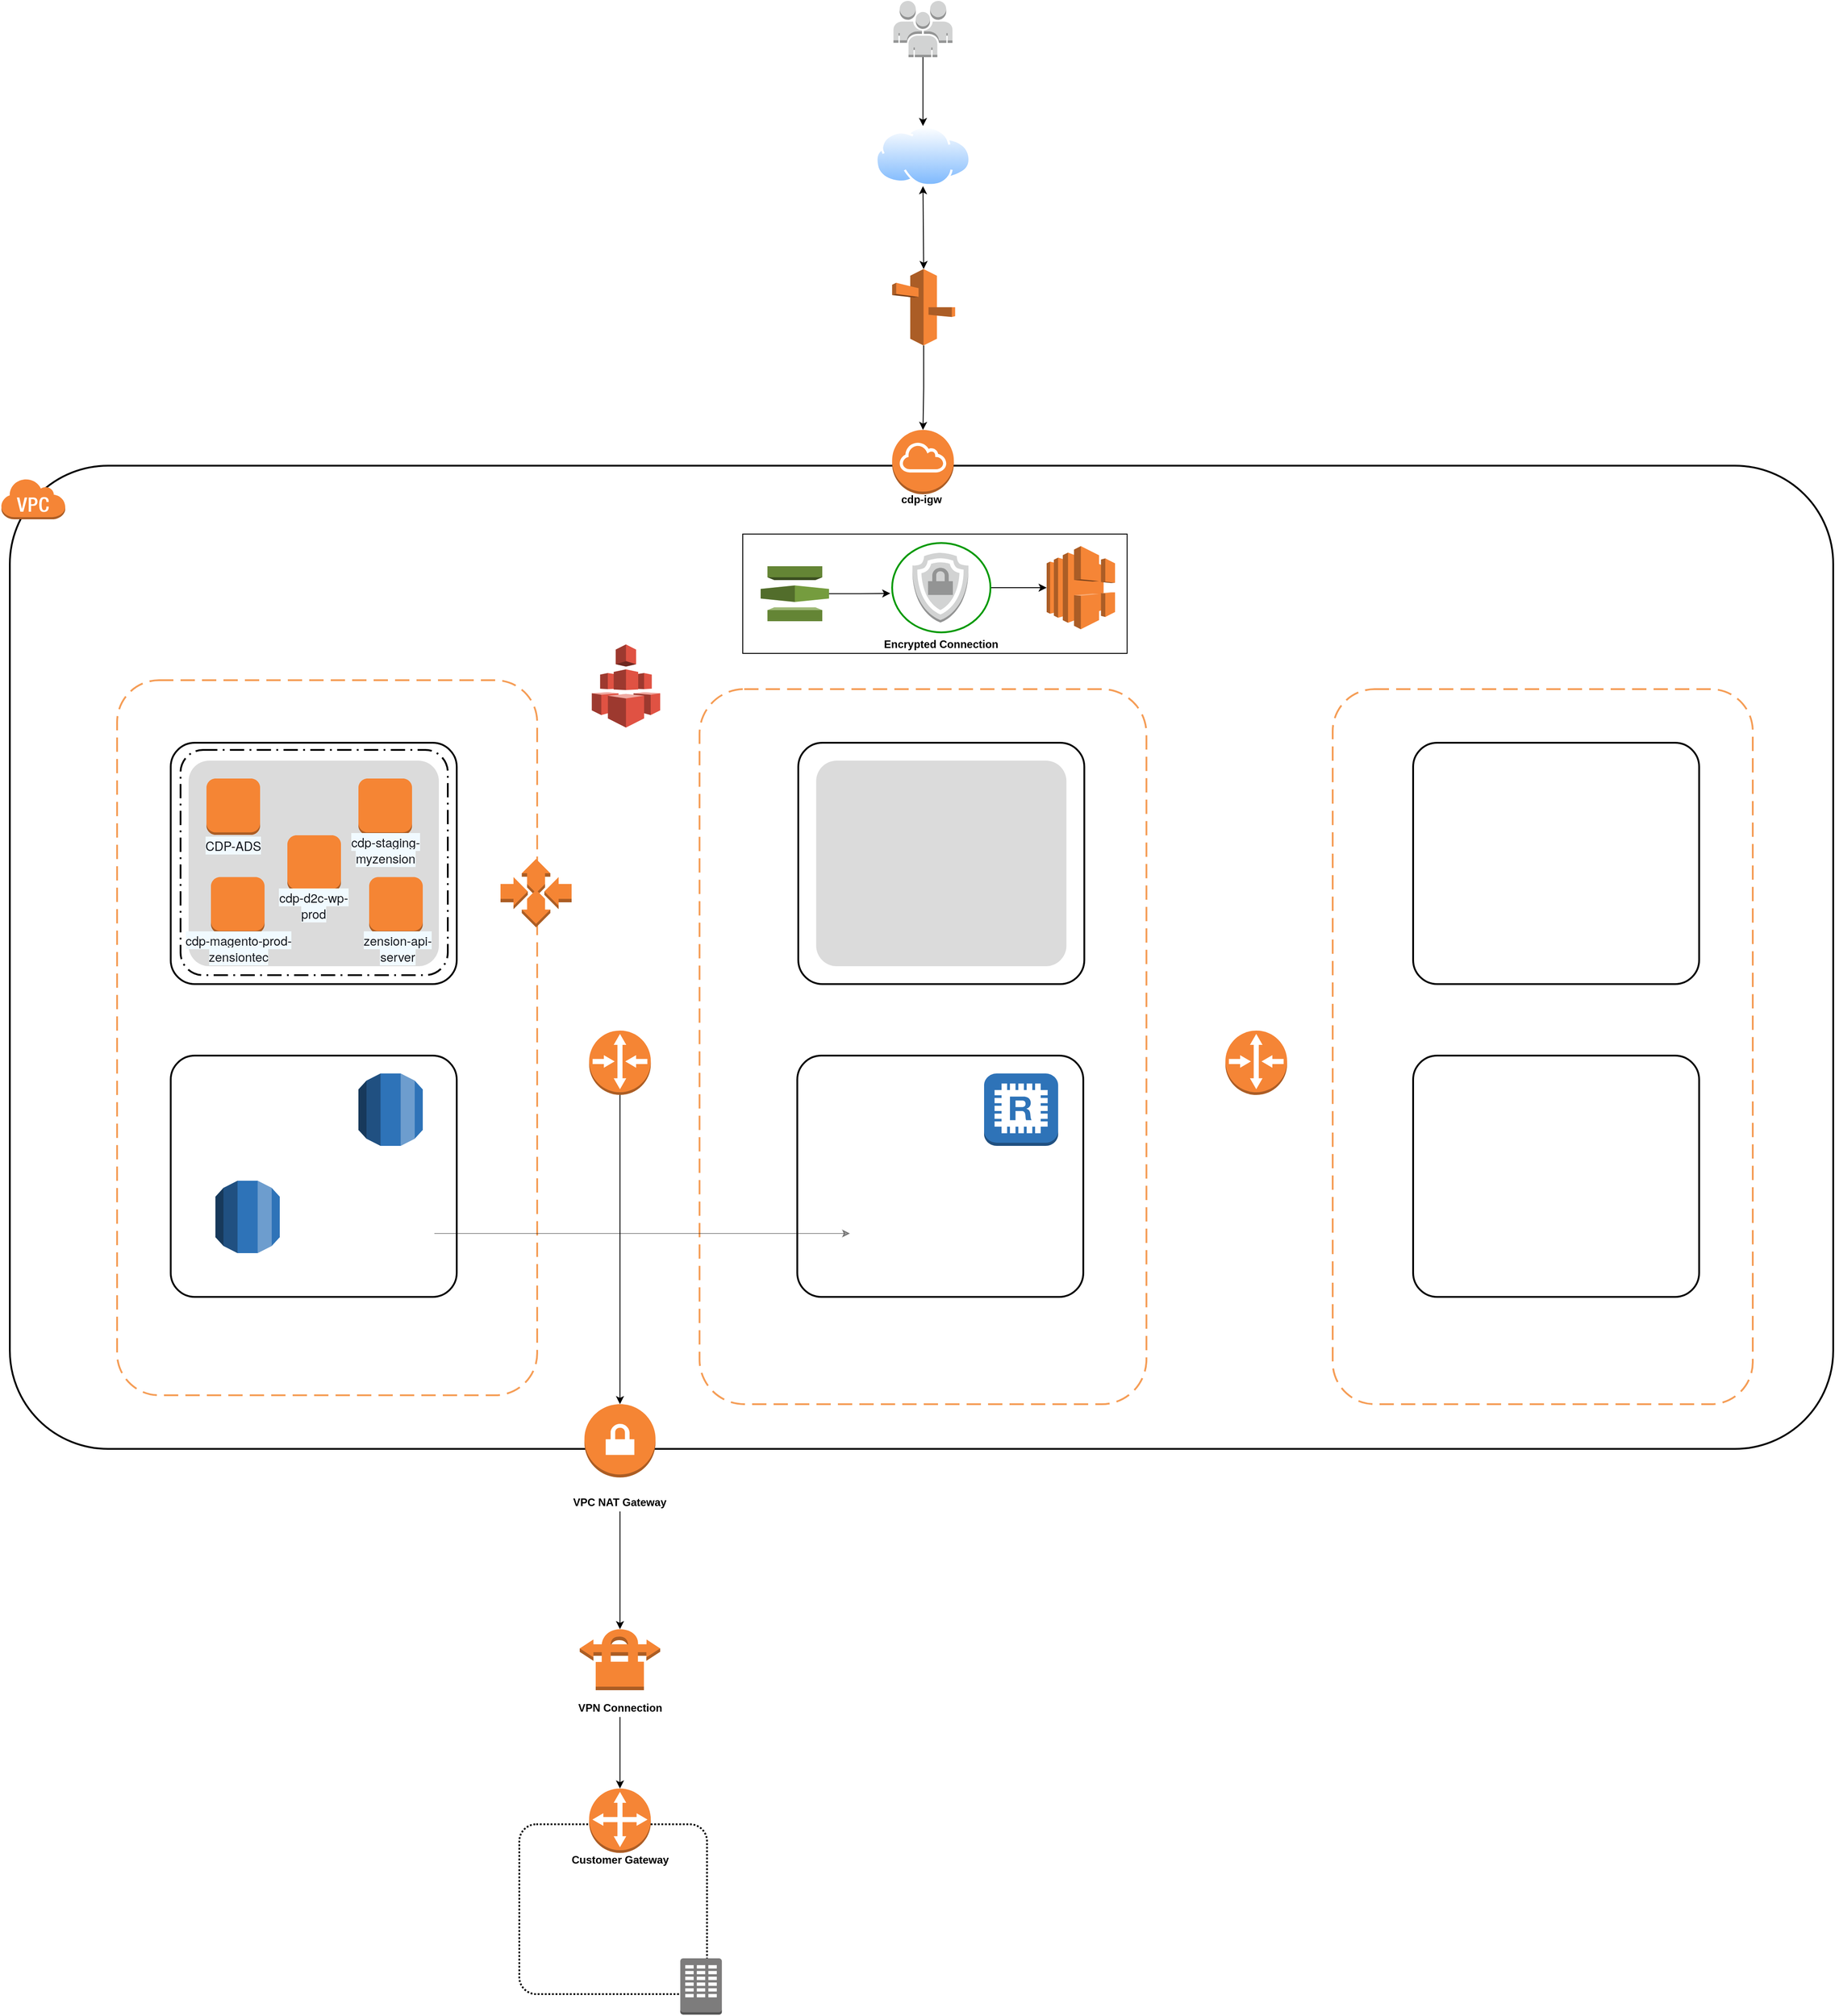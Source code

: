 <mxfile version="14.6.1" type="github">
  <diagram id="7ZLUcN2gDie3IPvi8qBO" name="Page-1">
    <mxGraphModel dx="2893" dy="3800" grid="1" gridSize="10" guides="1" tooltips="1" connect="1" arrows="1" fold="1" page="1" pageScale="1" pageWidth="850" pageHeight="1100" math="0" shadow="0">
      <root>
        <mxCell id="0" />
        <mxCell id="1" parent="0" />
        <mxCell id="BVzTkKo4KRWVbYDLSp9x-4" value="" style="rounded=1;arcSize=10;fillColor=none;gradientColor=none;strokeWidth=2;" parent="1" vertex="1">
          <mxGeometry x="60" y="-950" width="2040" height="1100" as="geometry" />
        </mxCell>
        <mxCell id="BVzTkKo4KRWVbYDLSp9x-5" value="" style="dashed=0;html=1;shape=mxgraph.aws3.virtual_private_cloud;fillColor=#F58536;gradientColor=none;dashed=0;" parent="1" vertex="1">
          <mxGeometry x="50" y="-936" width="72" height="46" as="geometry" />
        </mxCell>
        <mxCell id="BVzTkKo4KRWVbYDLSp9x-6" value="" style="rounded=1;arcSize=10;dashed=1;strokeColor=#F59D56;fillColor=none;gradientColor=none;dashPattern=8 4;strokeWidth=2;" parent="1" vertex="1">
          <mxGeometry x="831.63" y="-700" width="500" height="800" as="geometry" />
        </mxCell>
        <mxCell id="BVzTkKo4KRWVbYDLSp9x-7" value="" style="rounded=1;arcSize=10;dashed=1;strokeColor=#F59D56;fillColor=none;gradientColor=none;dashPattern=8 4;strokeWidth=2;" parent="1" vertex="1">
          <mxGeometry x="180" y="-710" width="470" height="800" as="geometry" />
        </mxCell>
        <mxCell id="BVzTkKo4KRWVbYDLSp9x-8" value="" style="rounded=1;arcSize=10;dashed=1;strokeColor=#F59D56;fillColor=none;gradientColor=none;dashPattern=8 4;strokeWidth=2;" parent="1" vertex="1">
          <mxGeometry x="1540" y="-700" width="470" height="800" as="geometry" />
        </mxCell>
        <mxCell id="BVzTkKo4KRWVbYDLSp9x-59" style="edgeStyle=orthogonalEdgeStyle;rounded=0;orthogonalLoop=1;jettySize=auto;html=1;exitX=0.5;exitY=1;exitDx=0;exitDy=0;exitPerimeter=0;entryX=0.5;entryY=0;entryDx=0;entryDy=0;" parent="1" source="BVzTkKo4KRWVbYDLSp9x-10" target="BVzTkKo4KRWVbYDLSp9x-58" edge="1">
          <mxGeometry relative="1" as="geometry" />
        </mxCell>
        <mxCell id="BVzTkKo4KRWVbYDLSp9x-10" value="" style="outlineConnect=0;dashed=0;verticalLabelPosition=bottom;verticalAlign=top;align=center;html=1;shape=mxgraph.aws3.users;fillColor=#D2D3D3;gradientColor=none;" parent="1" vertex="1">
          <mxGeometry x="1048.63" y="-1470" width="66" height="63" as="geometry" />
        </mxCell>
        <mxCell id="BVzTkKo4KRWVbYDLSp9x-57" style="edgeStyle=orthogonalEdgeStyle;rounded=0;orthogonalLoop=1;jettySize=auto;html=1;exitX=0.5;exitY=1;exitDx=0;exitDy=0;exitPerimeter=0;entryX=0.5;entryY=0;entryDx=0;entryDy=0;entryPerimeter=0;" parent="1" source="BVzTkKo4KRWVbYDLSp9x-11" target="BVzTkKo4KRWVbYDLSp9x-26" edge="1">
          <mxGeometry relative="1" as="geometry" />
        </mxCell>
        <mxCell id="BVzTkKo4KRWVbYDLSp9x-11" value="" style="outlineConnect=0;dashed=0;verticalLabelPosition=bottom;verticalAlign=top;align=center;html=1;shape=mxgraph.aws3.route_53;fillColor=#F58536;gradientColor=none;" parent="1" vertex="1">
          <mxGeometry x="1047.13" y="-1170" width="70.5" height="85.5" as="geometry" />
        </mxCell>
        <mxCell id="BVzTkKo4KRWVbYDLSp9x-12" value="" style="outlineConnect=0;dashed=0;verticalLabelPosition=bottom;verticalAlign=top;align=center;html=1;shape=mxgraph.aws3.elastic_load_balancing;fillColor=#F58536;gradientColor=none;" parent="1" vertex="1">
          <mxGeometry x="1220" y="-860" width="76.5" height="93" as="geometry" />
        </mxCell>
        <mxCell id="BVzTkKo4KRWVbYDLSp9x-56" style="edgeStyle=orthogonalEdgeStyle;rounded=0;orthogonalLoop=1;jettySize=auto;html=1;exitX=1;exitY=0.5;exitDx=0;exitDy=0;exitPerimeter=0;entryX=-0.019;entryY=0.564;entryDx=0;entryDy=0;entryPerimeter=0;" parent="1" source="BVzTkKo4KRWVbYDLSp9x-13" target="BVzTkKo4KRWVbYDLSp9x-14" edge="1">
          <mxGeometry relative="1" as="geometry" />
        </mxCell>
        <mxCell id="BVzTkKo4KRWVbYDLSp9x-13" value="" style="outlineConnect=0;dashed=0;verticalLabelPosition=bottom;verticalAlign=top;align=center;html=1;shape=mxgraph.aws3.certificate_manager;fillColor=#759C3E;gradientColor=none;" parent="1" vertex="1">
          <mxGeometry x="900" y="-837.5" width="76.5" height="61.5" as="geometry" />
        </mxCell>
        <mxCell id="BVzTkKo4KRWVbYDLSp9x-18" style="edgeStyle=orthogonalEdgeStyle;rounded=0;orthogonalLoop=1;jettySize=auto;html=1;entryX=0;entryY=0.5;entryDx=0;entryDy=0;entryPerimeter=0;" parent="1" source="BVzTkKo4KRWVbYDLSp9x-14" target="BVzTkKo4KRWVbYDLSp9x-12" edge="1">
          <mxGeometry relative="1" as="geometry">
            <mxPoint x="1070" y="-1040" as="targetPoint" />
          </mxGeometry>
        </mxCell>
        <mxCell id="BVzTkKo4KRWVbYDLSp9x-14" value="" style="html=1;verticalLabelPosition=bottom;labelBackgroundColor=#ffffff;verticalAlign=top;shadow=0;dashed=0;strokeWidth=2;shape=mxgraph.ios7.misc.circle;fillColor=none;strokeColor=#009900;" parent="1" vertex="1">
          <mxGeometry x="1047.13" y="-863.5" width="110" height="100" as="geometry" />
        </mxCell>
        <mxCell id="BVzTkKo4KRWVbYDLSp9x-16" value="" style="outlineConnect=0;dashed=0;verticalLabelPosition=bottom;verticalAlign=top;align=center;html=1;shape=mxgraph.aws3.ssl_padlock;fillColor=#D2D3D3;gradientColor=none;strokeColor=#009900;" parent="1" vertex="1">
          <mxGeometry x="1069.5" y="-852.5" width="63" height="78" as="geometry" />
        </mxCell>
        <mxCell id="BVzTkKo4KRWVbYDLSp9x-19" value="" style="html=1;dashed=0;whitespace=wrap;fillColor=none;" parent="1" vertex="1">
          <mxGeometry x="880" y="-873.5" width="430" height="133.5" as="geometry" />
        </mxCell>
        <mxCell id="BVzTkKo4KRWVbYDLSp9x-24" value="&lt;b&gt;&lt;font style=&quot;font-size: 12px&quot;&gt;Encrypted Connection&lt;/font&gt;&lt;/b&gt;" style="text;html=1;strokeColor=none;fillColor=none;align=center;verticalAlign=middle;whiteSpace=wrap;rounded=0;" parent="1" vertex="1">
          <mxGeometry x="1029.13" y="-760" width="146" height="20" as="geometry" />
        </mxCell>
        <mxCell id="BVzTkKo4KRWVbYDLSp9x-26" value="" style="outlineConnect=0;dashed=0;verticalLabelPosition=bottom;verticalAlign=top;align=center;html=1;shape=mxgraph.aws3.internet_gateway;fillColor=#F58536;gradientColor=none;strokeColor=#000000;" parent="1" vertex="1">
          <mxGeometry x="1047.13" y="-990" width="69" height="72" as="geometry" />
        </mxCell>
        <mxCell id="BVzTkKo4KRWVbYDLSp9x-27" value="&lt;div&gt;&lt;b&gt;cdp-igw&lt;/b&gt;&lt;/div&gt;&lt;div&gt;&lt;br&gt;&lt;/div&gt;" style="text;html=1;strokeColor=none;fillColor=none;align=center;verticalAlign=middle;whiteSpace=wrap;rounded=0;" parent="1" vertex="1">
          <mxGeometry x="1050.81" y="-910" width="58.37" height="10" as="geometry" />
        </mxCell>
        <mxCell id="BVzTkKo4KRWVbYDLSp9x-34" style="edgeStyle=orthogonalEdgeStyle;rounded=0;orthogonalLoop=1;jettySize=auto;html=1;exitX=0.5;exitY=1;exitDx=0;exitDy=0;exitPerimeter=0;entryX=0.5;entryY=0;entryDx=0;entryDy=0;entryPerimeter=0;" parent="1" source="BVzTkKo4KRWVbYDLSp9x-29" target="BVzTkKo4KRWVbYDLSp9x-37" edge="1">
          <mxGeometry relative="1" as="geometry">
            <mxPoint x="745" y="-110" as="targetPoint" />
          </mxGeometry>
        </mxCell>
        <mxCell id="BVzTkKo4KRWVbYDLSp9x-29" value="" style="outlineConnect=0;dashed=0;verticalLabelPosition=bottom;verticalAlign=top;align=center;html=1;shape=mxgraph.aws3.router;fillColor=#F58534;gradientColor=none;strokeColor=#000000;" parent="1" vertex="1">
          <mxGeometry x="708.14" y="-318" width="69" height="72" as="geometry" />
        </mxCell>
        <mxCell id="BVzTkKo4KRWVbYDLSp9x-30" value="" style="outlineConnect=0;dashed=0;verticalLabelPosition=bottom;verticalAlign=top;align=center;html=1;shape=mxgraph.aws3.router;fillColor=#F58536;gradientColor=none;strokeColor=#000000;" parent="1" vertex="1">
          <mxGeometry x="1420" y="-318" width="69" height="72" as="geometry" />
        </mxCell>
        <mxCell id="BVzTkKo4KRWVbYDLSp9x-36" style="edgeStyle=orthogonalEdgeStyle;rounded=0;orthogonalLoop=1;jettySize=auto;html=1;exitX=0.5;exitY=1;exitDx=0;exitDy=0;entryX=0.5;entryY=0.025;entryDx=0;entryDy=0;entryPerimeter=0;" parent="1" source="BVzTkKo4KRWVbYDLSp9x-33" target="BVzTkKo4KRWVbYDLSp9x-38" edge="1">
          <mxGeometry relative="1" as="geometry">
            <mxPoint x="750" y="140" as="targetPoint" />
          </mxGeometry>
        </mxCell>
        <mxCell id="BVzTkKo4KRWVbYDLSp9x-33" value="&lt;b&gt;VPC NAT Gateway&lt;/b&gt;" style="text;html=1;strokeColor=none;fillColor=none;align=center;verticalAlign=middle;whiteSpace=wrap;rounded=0;" parent="1" vertex="1">
          <mxGeometry x="675.13" y="200" width="135" height="20" as="geometry" />
        </mxCell>
        <mxCell id="BVzTkKo4KRWVbYDLSp9x-37" value="" style="outlineConnect=0;dashed=0;verticalLabelPosition=bottom;verticalAlign=top;align=center;html=1;shape=mxgraph.aws3.vpn_gateway;fillColor=#F58534;gradientColor=none;strokeColor=#000000;" parent="1" vertex="1">
          <mxGeometry x="702.88" y="100" width="79.5" height="82" as="geometry" />
        </mxCell>
        <mxCell id="BVzTkKo4KRWVbYDLSp9x-38" value="" style="outlineConnect=0;dashed=0;verticalLabelPosition=bottom;verticalAlign=top;align=center;html=1;shape=mxgraph.aws3.vpn_connection;fillColor=#F58534;gradientColor=none;strokeColor=#000000;" parent="1" vertex="1">
          <mxGeometry x="697.63" y="350" width="90" height="70" as="geometry" />
        </mxCell>
        <mxCell id="BVzTkKo4KRWVbYDLSp9x-41" style="edgeStyle=orthogonalEdgeStyle;rounded=0;orthogonalLoop=1;jettySize=auto;html=1;exitX=0.5;exitY=1;exitDx=0;exitDy=0;entryX=0.5;entryY=0;entryDx=0;entryDy=0;entryPerimeter=0;" parent="1" source="BVzTkKo4KRWVbYDLSp9x-39" target="BVzTkKo4KRWVbYDLSp9x-47" edge="1">
          <mxGeometry relative="1" as="geometry">
            <mxPoint x="750.25" y="360" as="targetPoint" />
          </mxGeometry>
        </mxCell>
        <mxCell id="BVzTkKo4KRWVbYDLSp9x-39" value="&lt;b&gt;VPN Connection&lt;/b&gt;" style="text;html=1;strokeColor=none;fillColor=none;align=center;verticalAlign=middle;whiteSpace=wrap;rounded=0;" parent="1" vertex="1">
          <mxGeometry x="687.63" y="430" width="110" height="20" as="geometry" />
        </mxCell>
        <mxCell id="BVzTkKo4KRWVbYDLSp9x-43" value="&lt;b&gt;Customer Gateway&lt;/b&gt;" style="text;html=1;strokeColor=none;fillColor=none;align=center;verticalAlign=middle;whiteSpace=wrap;rounded=0;" parent="1" vertex="1">
          <mxGeometry x="682.76" y="600" width="119.75" height="20" as="geometry" />
        </mxCell>
        <mxCell id="BVzTkKo4KRWVbYDLSp9x-45" value="" style="rounded=1;arcSize=10;dashed=1;fillColor=none;gradientColor=none;dashPattern=1 1;strokeWidth=2;" parent="1" vertex="1">
          <mxGeometry x="630" y="570" width="210" height="190" as="geometry" />
        </mxCell>
        <mxCell id="BVzTkKo4KRWVbYDLSp9x-46" value="" style="outlineConnect=0;dashed=0;verticalLabelPosition=bottom;verticalAlign=top;align=center;html=1;shape=mxgraph.aws3.corporate_data_center;fillColor=#7D7C7C;gradientColor=none;strokeColor=#000000;" parent="1" vertex="1">
          <mxGeometry x="810.13" y="720" width="46.5" height="63" as="geometry" />
        </mxCell>
        <mxCell id="BVzTkKo4KRWVbYDLSp9x-47" value="" style="outlineConnect=0;dashed=0;verticalLabelPosition=bottom;verticalAlign=top;align=center;html=1;shape=mxgraph.aws3.customer_gateway;fillColor=#F58536;gradientColor=none;strokeColor=#000000;" parent="1" vertex="1">
          <mxGeometry x="708.13" y="530" width="69" height="72" as="geometry" />
        </mxCell>
        <mxCell id="BVzTkKo4KRWVbYDLSp9x-58" value="" style="aspect=fixed;perimeter=ellipsePerimeter;html=1;align=center;shadow=0;dashed=0;spacingTop=3;image;image=img/lib/active_directory/internet_cloud.svg;strokeColor=#000000;fillColor=none;" parent="1" vertex="1">
          <mxGeometry x="1028.26" y="-1330" width="106.75" height="67.25" as="geometry" />
        </mxCell>
        <mxCell id="BVzTkKo4KRWVbYDLSp9x-64" value="" style="endArrow=classic;startArrow=classic;html=1;entryX=0.5;entryY=1;entryDx=0;entryDy=0;exitX=0.5;exitY=0;exitDx=0;exitDy=0;exitPerimeter=0;" parent="1" source="BVzTkKo4KRWVbYDLSp9x-11" target="BVzTkKo4KRWVbYDLSp9x-58" edge="1">
          <mxGeometry width="50" height="50" relative="1" as="geometry">
            <mxPoint x="1050" y="-1190" as="sourcePoint" />
            <mxPoint x="1100" y="-1240" as="targetPoint" />
          </mxGeometry>
        </mxCell>
        <mxCell id="BVzTkKo4KRWVbYDLSp9x-65" value="" style="rounded=1;arcSize=10;dashed=0;fillColor=none;gradientColor=none;strokeWidth=2;" parent="1" vertex="1">
          <mxGeometry x="240" y="-640" width="320" height="270" as="geometry" />
        </mxCell>
        <mxCell id="BVzTkKo4KRWVbYDLSp9x-67" value="" style="rounded=1;arcSize=10;dashed=0;fillColor=none;gradientColor=none;strokeWidth=2;" parent="1" vertex="1">
          <mxGeometry x="240" y="-290" width="320" height="270" as="geometry" />
        </mxCell>
        <mxCell id="BVzTkKo4KRWVbYDLSp9x-68" value="" style="rounded=1;arcSize=10;dashed=0;fillColor=none;gradientColor=none;strokeWidth=2;" parent="1" vertex="1">
          <mxGeometry x="942.13" y="-640" width="320" height="270" as="geometry" />
        </mxCell>
        <mxCell id="BVzTkKo4KRWVbYDLSp9x-69" value="" style="rounded=1;arcSize=10;dashed=0;fillColor=none;gradientColor=none;strokeWidth=2;" parent="1" vertex="1">
          <mxGeometry x="941" y="-290" width="320" height="270" as="geometry" />
        </mxCell>
        <mxCell id="BVzTkKo4KRWVbYDLSp9x-70" value="" style="rounded=1;arcSize=10;dashed=0;fillColor=none;gradientColor=none;strokeWidth=2;" parent="1" vertex="1">
          <mxGeometry x="1630" y="-640" width="320" height="270" as="geometry" />
        </mxCell>
        <mxCell id="BVzTkKo4KRWVbYDLSp9x-71" value="" style="rounded=1;arcSize=10;dashed=0;fillColor=none;gradientColor=none;strokeWidth=2;" parent="1" vertex="1">
          <mxGeometry x="1630" y="-290" width="320" height="270" as="geometry" />
        </mxCell>
        <mxCell id="BVzTkKo4KRWVbYDLSp9x-73" value="" style="outlineConnect=0;dashed=0;verticalLabelPosition=bottom;verticalAlign=top;align=center;html=1;shape=mxgraph.aws3.redis;fillColor=#2E73B8;gradientColor=none;strokeColor=#000000;" parent="1" vertex="1">
          <mxGeometry x="1150" y="-270" width="82.87" height="81" as="geometry" />
        </mxCell>
        <mxCell id="BVzTkKo4KRWVbYDLSp9x-74" value="" style="outlineConnect=0;dashed=0;verticalLabelPosition=bottom;verticalAlign=top;align=center;html=1;shape=mxgraph.aws3.rds;fillColor=#2E73B8;gradientColor=none;strokeColor=#000000;" parent="1" vertex="1">
          <mxGeometry x="450" y="-270" width="72" height="81" as="geometry" />
        </mxCell>
        <mxCell id="BVzTkKo4KRWVbYDLSp9x-75" value="" style="outlineConnect=0;dashed=0;verticalLabelPosition=bottom;verticalAlign=top;align=center;html=1;shape=mxgraph.aws3.rds;fillColor=#2E73B8;gradientColor=none;strokeColor=#000000;" parent="1" vertex="1">
          <mxGeometry x="290" y="-150" width="72" height="81" as="geometry" />
        </mxCell>
        <mxCell id="BVzTkKo4KRWVbYDLSp9x-78" style="edgeStyle=orthogonalEdgeStyle;rounded=0;orthogonalLoop=1;jettySize=auto;html=1;exitX=1;exitY=0.5;exitDx=0;exitDy=0;opacity=40;" parent="1" source="BVzTkKo4KRWVbYDLSp9x-76" target="BVzTkKo4KRWVbYDLSp9x-77" edge="1">
          <mxGeometry relative="1" as="geometry" />
        </mxCell>
        <mxCell id="BVzTkKo4KRWVbYDLSp9x-76" value="" style="shape=image;html=1;verticalAlign=top;verticalLabelPosition=bottom;labelBackgroundColor=#ffffff;imageAspect=0;aspect=fixed;image=https://cdn1.iconfinder.com/data/icons/bnw/128x128/devices/nfs_unmount.png;strokeColor=#000000;fillColor=none;" parent="1" vertex="1">
          <mxGeometry x="437" y="-140" width="98" height="98" as="geometry" />
        </mxCell>
        <mxCell id="BVzTkKo4KRWVbYDLSp9x-77" value="" style="shape=image;html=1;verticalAlign=top;verticalLabelPosition=bottom;labelBackgroundColor=#ffffff;imageAspect=0;aspect=fixed;image=https://cdn1.iconfinder.com/data/icons/bnw/128x128/devices/nfs_unmount.png;strokeColor=#000000;fillColor=none;" parent="1" vertex="1">
          <mxGeometry x="1000" y="-140" width="98" height="98" as="geometry" />
        </mxCell>
        <mxCell id="BVzTkKo4KRWVbYDLSp9x-79" value="" style="outlineConnect=0;dashed=0;verticalLabelPosition=bottom;verticalAlign=top;align=center;html=1;shape=mxgraph.aws3.efs;fillColor=#E05243;gradientColor=none;strokeColor=#000000;" parent="1" vertex="1">
          <mxGeometry x="711.13" y="-750" width="76.5" height="93" as="geometry" />
        </mxCell>
        <mxCell id="BVzTkKo4KRWVbYDLSp9x-81" value="" style="rounded=1;arcSize=10;strokeColor=none;fillColor=#DBDBDB;gradientColor=none;" parent="1" vertex="1">
          <mxGeometry x="260" y="-620" width="280" height="230" as="geometry" />
        </mxCell>
        <mxCell id="BVzTkKo4KRWVbYDLSp9x-82" value="" style="rounded=1;arcSize=10;strokeColor=none;fillColor=#DBDBDB;gradientColor=none;" parent="1" vertex="1">
          <mxGeometry x="962.13" y="-620" width="280" height="230" as="geometry" />
        </mxCell>
        <mxCell id="BVzTkKo4KRWVbYDLSp9x-83" value="" style="outlineConnect=0;dashed=0;verticalLabelPosition=bottom;verticalAlign=top;align=center;html=1;shape=mxgraph.aws3.auto_scaling;fillColor=#F58534;gradientColor=none;strokeColor=#000000;" parent="1" vertex="1">
          <mxGeometry x="609" y="-510" width="79.5" height="76.5" as="geometry" />
        </mxCell>
        <mxCell id="BVzTkKo4KRWVbYDLSp9x-84" value="" style="rounded=1;arcSize=10;dashed=1;fillColor=none;gradientColor=none;dashPattern=8 3 1 3;strokeWidth=2;" parent="1" vertex="1">
          <mxGeometry x="251" y="-632" width="299" height="252" as="geometry" />
        </mxCell>
        <mxCell id="0pEisp5XyKXChR1-HC4D-1" value="" style="outlineConnect=0;dashed=0;verticalLabelPosition=bottom;verticalAlign=top;align=center;html=1;shape=mxgraph.aws3.instance;fillColor=#F58534;gradientColor=none;" vertex="1" parent="1">
          <mxGeometry x="280" y="-600" width="60" height="63" as="geometry" />
        </mxCell>
        <mxCell id="0pEisp5XyKXChR1-HC4D-2" value="" style="outlineConnect=0;dashed=0;verticalLabelPosition=bottom;verticalAlign=top;align=center;html=1;shape=mxgraph.aws3.instance;fillColor=#F58534;gradientColor=none;" vertex="1" parent="1">
          <mxGeometry x="450" y="-600" width="60" height="63" as="geometry" />
        </mxCell>
        <mxCell id="0pEisp5XyKXChR1-HC4D-3" value="&lt;span style=&quot;color: rgb(22 , 25 , 31) ; font-family: &amp;#34;amazon ember&amp;#34; , &amp;#34;helvetica neue&amp;#34; , &amp;#34;roboto&amp;#34; , &amp;#34;arial&amp;#34; , sans-serif ; font-size: 14px ; text-align: left ; background-color: rgb(241 , 250 , 255)&quot;&gt;cdp-staging-myzension&lt;/span&gt;" style="text;html=1;strokeColor=none;fillColor=none;align=center;verticalAlign=middle;whiteSpace=wrap;rounded=0;" vertex="1" parent="1">
          <mxGeometry x="407.5" y="-530" width="145" height="20" as="geometry" />
        </mxCell>
        <mxCell id="0pEisp5XyKXChR1-HC4D-4" value="&lt;span style=&quot;color: rgb(22 , 25 , 31) ; font-family: &amp;#34;amazon ember&amp;#34; , &amp;#34;helvetica neue&amp;#34; , &amp;#34;roboto&amp;#34; , &amp;#34;arial&amp;#34; , sans-serif ; font-size: 14px ; text-align: left ; background-color: rgb(241 , 250 , 255)&quot;&gt;CDP-ADS&lt;/span&gt;" style="text;html=1;strokeColor=none;fillColor=none;align=center;verticalAlign=middle;whiteSpace=wrap;rounded=0;" vertex="1" parent="1">
          <mxGeometry x="275" y="-530" width="70" height="10" as="geometry" />
        </mxCell>
        <mxCell id="0pEisp5XyKXChR1-HC4D-5" value="" style="outlineConnect=0;dashed=0;verticalLabelPosition=bottom;verticalAlign=top;align=center;html=1;shape=mxgraph.aws3.instance;fillColor=#F58534;gradientColor=none;" vertex="1" parent="1">
          <mxGeometry x="370.5" y="-536.5" width="60" height="63" as="geometry" />
        </mxCell>
        <mxCell id="0pEisp5XyKXChR1-HC4D-6" value="&lt;span style=&quot;color: rgb(22 , 25 , 31) ; font-family: &amp;#34;amazon ember&amp;#34; , &amp;#34;helvetica neue&amp;#34; , &amp;#34;roboto&amp;#34; , &amp;#34;arial&amp;#34; , sans-serif ; font-size: 14px ; text-align: left ; background-color: rgb(241 , 250 , 255)&quot;&gt;cdp-d2c-wp-prod&lt;/span&gt;" style="text;html=1;strokeColor=none;fillColor=none;align=center;verticalAlign=middle;whiteSpace=wrap;rounded=0;" vertex="1" parent="1">
          <mxGeometry x="360" y="-470" width="80" height="23.5" as="geometry" />
        </mxCell>
        <mxCell id="0pEisp5XyKXChR1-HC4D-7" value="" style="outlineConnect=0;dashed=0;verticalLabelPosition=bottom;verticalAlign=top;align=center;html=1;shape=mxgraph.aws3.instance;fillColor=#F58534;gradientColor=none;" vertex="1" parent="1">
          <mxGeometry x="285" y="-489.75" width="60" height="63" as="geometry" />
        </mxCell>
        <mxCell id="0pEisp5XyKXChR1-HC4D-8" value="&lt;span style=&quot;color: rgb(22 , 25 , 31) ; font-family: &amp;#34;amazon ember&amp;#34; , &amp;#34;helvetica neue&amp;#34; , &amp;#34;roboto&amp;#34; , &amp;#34;arial&amp;#34; , sans-serif ; font-size: 14px ; text-align: left ; background-color: rgb(241 , 250 , 255)&quot;&gt;cdp-magento-prod-zensiontec&lt;/span&gt;" style="text;html=1;strokeColor=none;fillColor=none;align=center;verticalAlign=middle;whiteSpace=wrap;rounded=0;" vertex="1" parent="1">
          <mxGeometry x="251" y="-420" width="130" height="20" as="geometry" />
        </mxCell>
        <mxCell id="0pEisp5XyKXChR1-HC4D-9" value="" style="outlineConnect=0;dashed=0;verticalLabelPosition=bottom;verticalAlign=top;align=center;html=1;shape=mxgraph.aws3.instance;fillColor=#F58534;gradientColor=none;" vertex="1" parent="1">
          <mxGeometry x="462" y="-489.75" width="60" height="63" as="geometry" />
        </mxCell>
        <mxCell id="0pEisp5XyKXChR1-HC4D-10" value="&lt;span style=&quot;color: rgb(22 , 25 , 31) ; font-family: &amp;#34;amazon ember&amp;#34; , &amp;#34;helvetica neue&amp;#34; , &amp;#34;roboto&amp;#34; , &amp;#34;arial&amp;#34; , sans-serif ; font-size: 14px ; text-align: left ; background-color: rgb(241 , 250 , 255)&quot;&gt;zension-api-server&lt;/span&gt;" style="text;html=1;strokeColor=none;fillColor=none;align=center;verticalAlign=middle;whiteSpace=wrap;rounded=0;" vertex="1" parent="1">
          <mxGeometry x="450" y="-420" width="88" height="20" as="geometry" />
        </mxCell>
      </root>
    </mxGraphModel>
  </diagram>
</mxfile>
